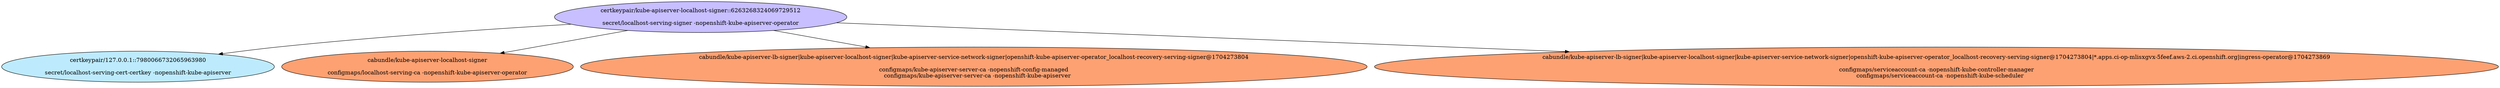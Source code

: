 digraph "Local Certificate" {
  // Node definitions.
  0 [
    label="certkeypair/kube-apiserver-localhost-signer::6263268324069729512\n\nsecret/localhost-serving-signer -nopenshift-kube-apiserver-operator\n"
    style=filled
    fillcolor="#c7bfff"
  ];
  8 [
    label="certkeypair/127.0.0.1::7980066732065963980\n\nsecret/localhost-serving-cert-certkey -nopenshift-kube-apiserver\n"
    style=filled
    fillcolor="#bdebfd"
  ];
  11 [
    label="cabundle/kube-apiserver-localhost-signer\n\nconfigmaps/localhost-serving-ca -nopenshift-kube-apiserver-operator\n"
    style=filled
    fillcolor="#fda172"
  ];
  12 [
    label="cabundle/kube-apiserver-lb-signer|kube-apiserver-localhost-signer|kube-apiserver-service-network-signer|openshift-kube-apiserver-operator_localhost-recovery-serving-signer@1704273804\n\nconfigmaps/kube-apiserver-server-ca -nopenshift-config-managed\n    configmaps/kube-apiserver-server-ca -nopenshift-kube-apiserver\n"
    style=filled
    fillcolor="#fda172"
  ];
  16 [
    label="cabundle/kube-apiserver-lb-signer|kube-apiserver-localhost-signer|kube-apiserver-service-network-signer|openshift-kube-apiserver-operator_localhost-recovery-serving-signer@1704273804|*.apps.ci-op-mlisxgvx-5feef.aws-2.ci.openshift.org|ingress-operator@1704273869\n\nconfigmaps/serviceaccount-ca -nopenshift-kube-controller-manager\n    configmaps/serviceaccount-ca -nopenshift-kube-scheduler\n"
    style=filled
    fillcolor="#fda172"
  ];

  // Edge definitions.
  0 -> 8;
  0 -> 11;
  0 -> 12;
  0 -> 16;
}